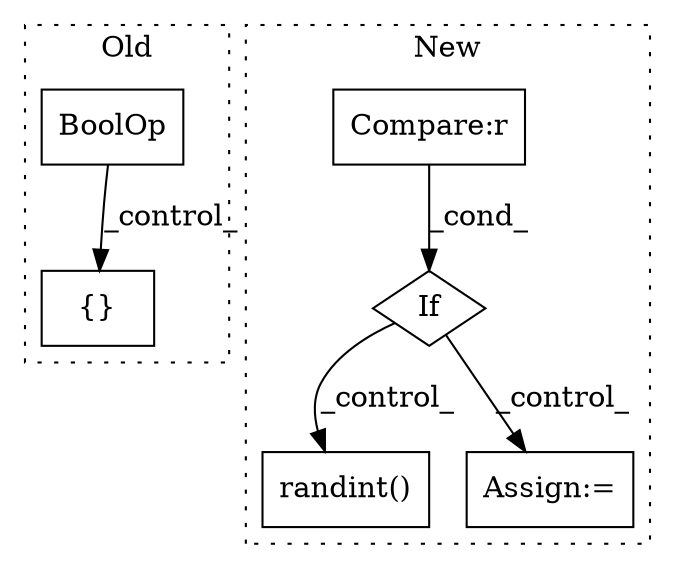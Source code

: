 digraph G {
subgraph cluster0 {
1 [label="BoolOp" a="72" s="8459" l="115" shape="box"];
4 [label="{}" a="59" s="8658,8684" l="1,0" shape="box"];
label = "Old";
style="dotted";
}
subgraph cluster1 {
2 [label="randint()" a="75" s="8156,8190" l="15,1" shape="box"];
3 [label="If" a="96" s="7943" l="3" shape="diamond"];
5 [label="Compare:r" a="40" s="7946" l="18" shape="box"];
6 [label="Assign:=" a="68" s="8143" l="3" shape="box"];
label = "New";
style="dotted";
}
1 -> 4 [label="_control_"];
3 -> 6 [label="_control_"];
3 -> 2 [label="_control_"];
5 -> 3 [label="_cond_"];
}